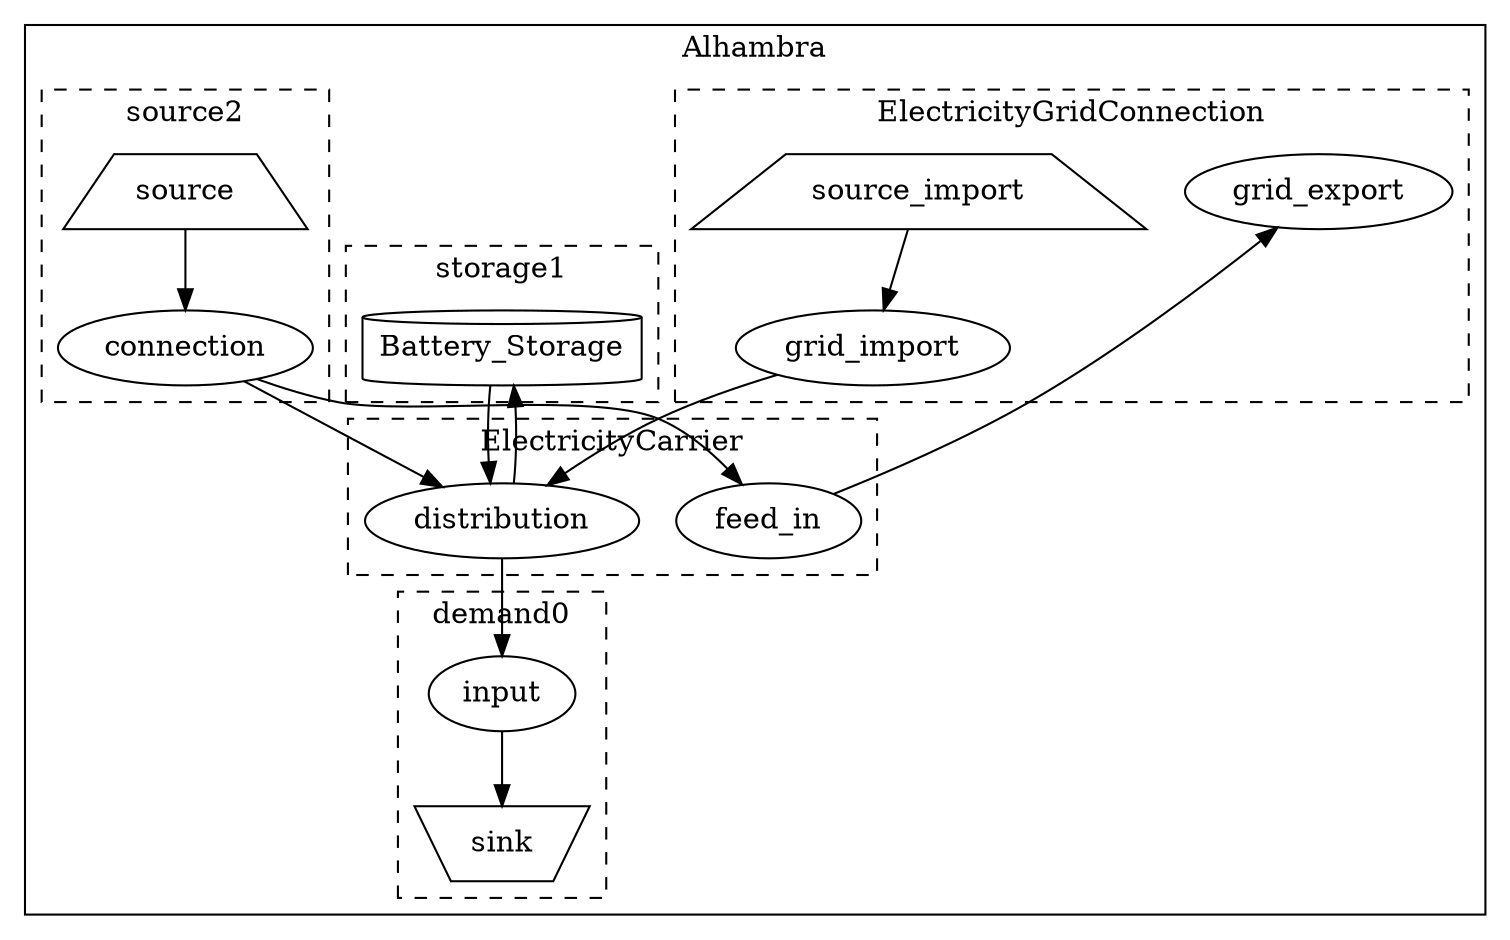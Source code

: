digraph "MTRESS model" {
	subgraph "cluster_['Alhambra']" {
		graph [label=Alhambra]
		subgraph "cluster_['Alhambra', 'ElectricityCarrier']" {
			graph [color=black label=ElectricityCarrier style=dashed]
			"SolphLabel(location='Alhambra', mtress_component='ElectricityCarrier', solph_node='distribution')" [label=distribution shape=ellipse]
			"SolphLabel(location='Alhambra', mtress_component='ElectricityCarrier', solph_node='feed_in')" [label=feed_in shape=ellipse]
		}
		subgraph "cluster_['Alhambra', 'ElectricityGridConnection']" {
			graph [color=black label=ElectricityGridConnection style=dashed]
			"SolphLabel(location='Alhambra', mtress_component='ElectricityGridConnection', solph_node='grid_import')" [label=grid_import shape=ellipse]
			"SolphLabel(location='Alhambra', mtress_component='ElectricityGridConnection', solph_node='source_import')" -> "SolphLabel(location='Alhambra', mtress_component='ElectricityGridConnection', solph_node='grid_import')"
			"SolphLabel(location='Alhambra', mtress_component='ElectricityGridConnection', solph_node='grid_export')" [label=grid_export shape=ellipse]
			"SolphLabel(location='Alhambra', mtress_component='ElectricityGridConnection', solph_node='source_import')" [label=source_import shape=trapezium]
		}
		subgraph "cluster_['Alhambra', 'demand0']" {
			graph [color=black label=demand0 style=dashed]
			"SolphLabel(location='Alhambra', mtress_component='demand0', solph_node='input')" [label=input shape=ellipse]
			"SolphLabel(location='Alhambra', mtress_component='demand0', solph_node='sink')" [label=sink shape=invtrapezium]
			"SolphLabel(location='Alhambra', mtress_component='demand0', solph_node='input')" -> "SolphLabel(location='Alhambra', mtress_component='demand0', solph_node='sink')"
		}
		subgraph "cluster_['Alhambra', 'storage1']" {
			graph [color=black label=storage1 style=dashed]
			"SolphLabel(location='Alhambra', mtress_component='storage1', solph_node='Battery_Storage')" [label=Battery_Storage shape=cylinder]
		}
		subgraph "cluster_['Alhambra', 'source2']" {
			graph [color=black label=source2 style=dashed]
			"SolphLabel(location='Alhambra', mtress_component='source2', solph_node='connection')" [label=connection shape=ellipse]
			"SolphLabel(location='Alhambra', mtress_component='source2', solph_node='source')" -> "SolphLabel(location='Alhambra', mtress_component='source2', solph_node='connection')"
			"SolphLabel(location='Alhambra', mtress_component='source2', solph_node='source')" [label=source shape=trapezium]
		}
	}
	"SolphLabel(location='Alhambra', mtress_component='source2', solph_node='connection')" -> "SolphLabel(location='Alhambra', mtress_component='ElectricityCarrier', solph_node='distribution')" [label="" color=black]
	"SolphLabel(location='Alhambra', mtress_component='storage1', solph_node='Battery_Storage')" -> "SolphLabel(location='Alhambra', mtress_component='ElectricityCarrier', solph_node='distribution')" [label="" color=black]
	"SolphLabel(location='Alhambra', mtress_component='ElectricityCarrier', solph_node='distribution')" -> "SolphLabel(location='Alhambra', mtress_component='demand0', solph_node='input')" [label="" color=black]
	"SolphLabel(location='Alhambra', mtress_component='ElectricityCarrier', solph_node='feed_in')" -> "SolphLabel(location='Alhambra', mtress_component='ElectricityGridConnection', solph_node='grid_export')" [label="" color=black]
	"SolphLabel(location='Alhambra', mtress_component='source2', solph_node='connection')" -> "SolphLabel(location='Alhambra', mtress_component='ElectricityCarrier', solph_node='feed_in')" [label="" color=black]
	"SolphLabel(location='Alhambra', mtress_component='ElectricityGridConnection', solph_node='grid_import')" -> "SolphLabel(location='Alhambra', mtress_component='ElectricityCarrier', solph_node='distribution')" [label="" color=black]
	"SolphLabel(location='Alhambra', mtress_component='ElectricityCarrier', solph_node='distribution')" -> "SolphLabel(location='Alhambra', mtress_component='storage1', solph_node='Battery_Storage')" [label="" color=black]
}
